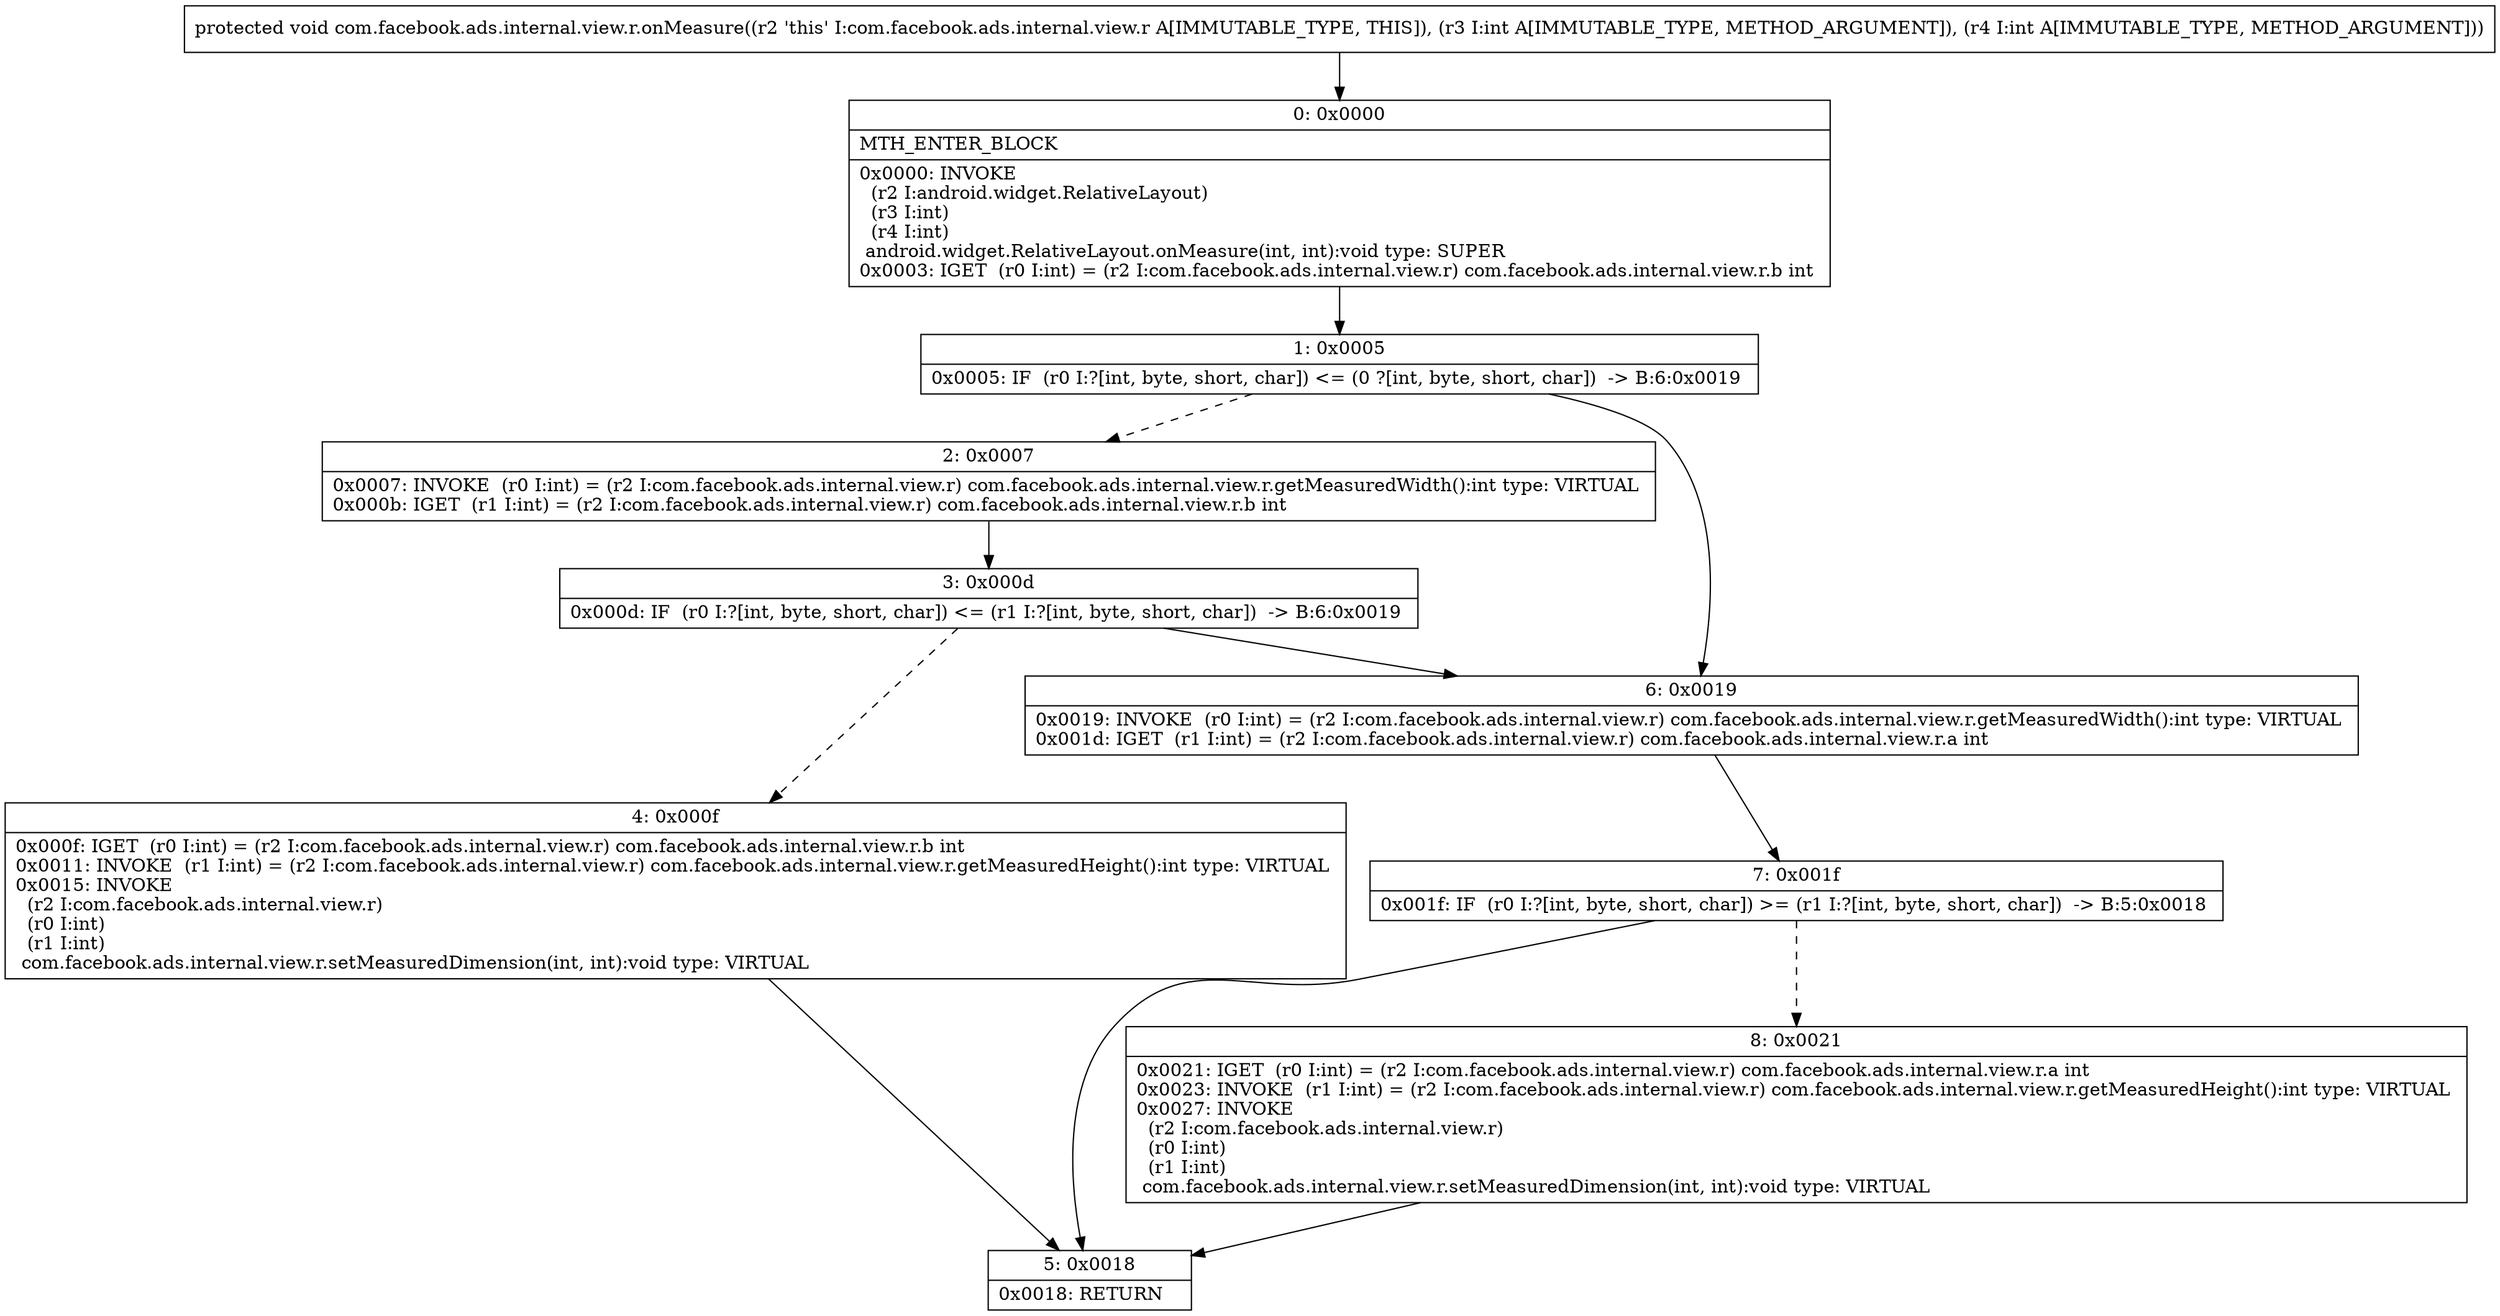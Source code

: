 digraph "CFG forcom.facebook.ads.internal.view.r.onMeasure(II)V" {
Node_0 [shape=record,label="{0\:\ 0x0000|MTH_ENTER_BLOCK\l|0x0000: INVOKE  \l  (r2 I:android.widget.RelativeLayout)\l  (r3 I:int)\l  (r4 I:int)\l android.widget.RelativeLayout.onMeasure(int, int):void type: SUPER \l0x0003: IGET  (r0 I:int) = (r2 I:com.facebook.ads.internal.view.r) com.facebook.ads.internal.view.r.b int \l}"];
Node_1 [shape=record,label="{1\:\ 0x0005|0x0005: IF  (r0 I:?[int, byte, short, char]) \<= (0 ?[int, byte, short, char])  \-\> B:6:0x0019 \l}"];
Node_2 [shape=record,label="{2\:\ 0x0007|0x0007: INVOKE  (r0 I:int) = (r2 I:com.facebook.ads.internal.view.r) com.facebook.ads.internal.view.r.getMeasuredWidth():int type: VIRTUAL \l0x000b: IGET  (r1 I:int) = (r2 I:com.facebook.ads.internal.view.r) com.facebook.ads.internal.view.r.b int \l}"];
Node_3 [shape=record,label="{3\:\ 0x000d|0x000d: IF  (r0 I:?[int, byte, short, char]) \<= (r1 I:?[int, byte, short, char])  \-\> B:6:0x0019 \l}"];
Node_4 [shape=record,label="{4\:\ 0x000f|0x000f: IGET  (r0 I:int) = (r2 I:com.facebook.ads.internal.view.r) com.facebook.ads.internal.view.r.b int \l0x0011: INVOKE  (r1 I:int) = (r2 I:com.facebook.ads.internal.view.r) com.facebook.ads.internal.view.r.getMeasuredHeight():int type: VIRTUAL \l0x0015: INVOKE  \l  (r2 I:com.facebook.ads.internal.view.r)\l  (r0 I:int)\l  (r1 I:int)\l com.facebook.ads.internal.view.r.setMeasuredDimension(int, int):void type: VIRTUAL \l}"];
Node_5 [shape=record,label="{5\:\ 0x0018|0x0018: RETURN   \l}"];
Node_6 [shape=record,label="{6\:\ 0x0019|0x0019: INVOKE  (r0 I:int) = (r2 I:com.facebook.ads.internal.view.r) com.facebook.ads.internal.view.r.getMeasuredWidth():int type: VIRTUAL \l0x001d: IGET  (r1 I:int) = (r2 I:com.facebook.ads.internal.view.r) com.facebook.ads.internal.view.r.a int \l}"];
Node_7 [shape=record,label="{7\:\ 0x001f|0x001f: IF  (r0 I:?[int, byte, short, char]) \>= (r1 I:?[int, byte, short, char])  \-\> B:5:0x0018 \l}"];
Node_8 [shape=record,label="{8\:\ 0x0021|0x0021: IGET  (r0 I:int) = (r2 I:com.facebook.ads.internal.view.r) com.facebook.ads.internal.view.r.a int \l0x0023: INVOKE  (r1 I:int) = (r2 I:com.facebook.ads.internal.view.r) com.facebook.ads.internal.view.r.getMeasuredHeight():int type: VIRTUAL \l0x0027: INVOKE  \l  (r2 I:com.facebook.ads.internal.view.r)\l  (r0 I:int)\l  (r1 I:int)\l com.facebook.ads.internal.view.r.setMeasuredDimension(int, int):void type: VIRTUAL \l}"];
MethodNode[shape=record,label="{protected void com.facebook.ads.internal.view.r.onMeasure((r2 'this' I:com.facebook.ads.internal.view.r A[IMMUTABLE_TYPE, THIS]), (r3 I:int A[IMMUTABLE_TYPE, METHOD_ARGUMENT]), (r4 I:int A[IMMUTABLE_TYPE, METHOD_ARGUMENT])) }"];
MethodNode -> Node_0;
Node_0 -> Node_1;
Node_1 -> Node_2[style=dashed];
Node_1 -> Node_6;
Node_2 -> Node_3;
Node_3 -> Node_4[style=dashed];
Node_3 -> Node_6;
Node_4 -> Node_5;
Node_6 -> Node_7;
Node_7 -> Node_5;
Node_7 -> Node_8[style=dashed];
Node_8 -> Node_5;
}

